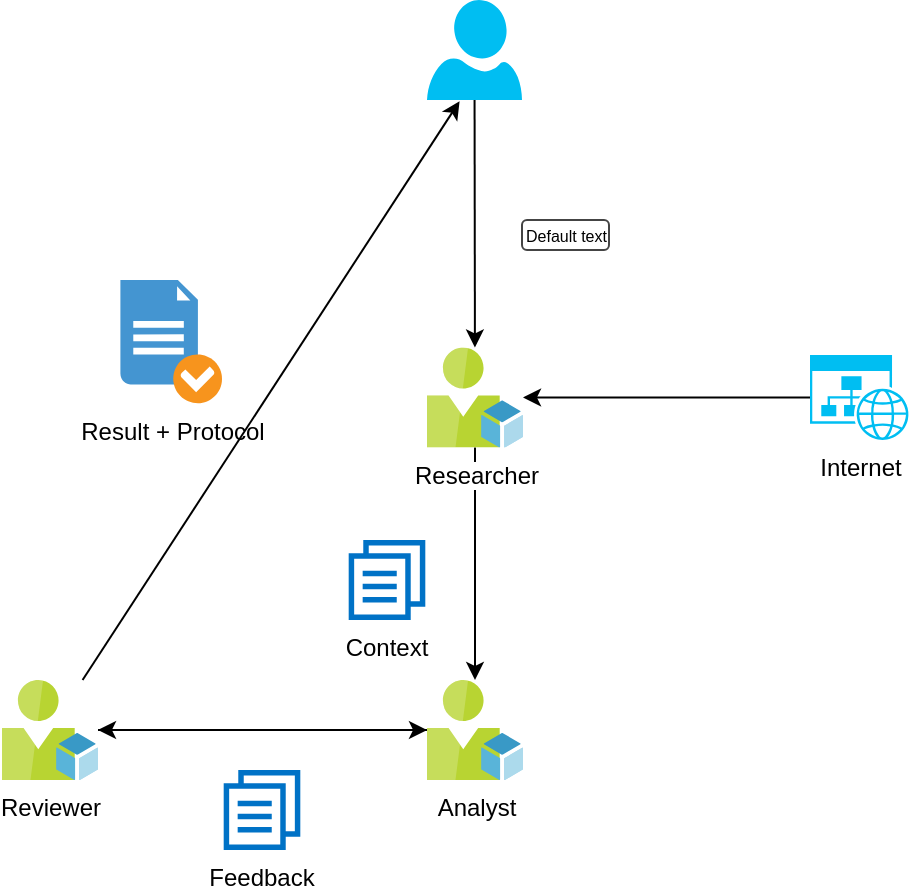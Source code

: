<mxfile>
    <diagram id="9NuafYvPy7jlew72bCPN" name="Page-1">
        <mxGraphModel dx="1641" dy="767" grid="1" gridSize="10" guides="1" tooltips="1" connect="1" arrows="1" fold="1" page="1" pageScale="1" pageWidth="827" pageHeight="1169" math="0" shadow="0">
            <root>
                <mxCell id="0"/>
                <mxCell id="1" parent="0"/>
                <mxCell id="2" value="Default text" style="strokeWidth=1;html=1;shadow=0;dashed=0;shape=mxgraph.ios.iTextInput;strokeColor=#444444;buttonText=;fontSize=8;whiteSpace=wrap;align=left;" vertex="1" parent="1">
                    <mxGeometry x="220" y="290" width="43.5" height="15" as="geometry"/>
                </mxCell>
                <mxCell id="6" style="edgeStyle=none;html=1;" edge="1" parent="1" source="3" target="4">
                    <mxGeometry relative="1" as="geometry"/>
                </mxCell>
                <mxCell id="3" value="" style="verticalLabelPosition=bottom;html=1;verticalAlign=top;align=center;strokeColor=none;fillColor=#00BEF2;shape=mxgraph.azure.user;" vertex="1" parent="1">
                    <mxGeometry x="172.5" y="180" width="47.5" height="50" as="geometry"/>
                </mxCell>
                <mxCell id="11" style="edgeStyle=none;html=1;" edge="1" parent="1" source="4" target="9">
                    <mxGeometry relative="1" as="geometry"/>
                </mxCell>
                <mxCell id="4" value="Researcher" style="sketch=0;aspect=fixed;html=1;points=[];align=center;image;fontSize=12;image=img/lib/mscae/User_Resource.svg;" vertex="1" parent="1">
                    <mxGeometry x="172.5" y="353.75" width="48" height="50" as="geometry"/>
                </mxCell>
                <mxCell id="8" style="edgeStyle=none;html=1;" edge="1" parent="1" source="5" target="4">
                    <mxGeometry relative="1" as="geometry"/>
                </mxCell>
                <mxCell id="5" value="Internet" style="verticalLabelPosition=bottom;html=1;verticalAlign=top;align=center;strokeColor=none;fillColor=#00BEF2;shape=mxgraph.azure.website_generic;pointerEvents=1;" vertex="1" parent="1">
                    <mxGeometry x="364" y="357.5" width="50" height="42.5" as="geometry"/>
                </mxCell>
                <mxCell id="14" style="edgeStyle=none;html=1;" edge="1" parent="1" source="9" target="12">
                    <mxGeometry relative="1" as="geometry"/>
                </mxCell>
                <mxCell id="9" value="Analyst" style="sketch=0;aspect=fixed;html=1;points=[];align=center;image;fontSize=12;image=img/lib/mscae/User_Resource.svg;" vertex="1" parent="1">
                    <mxGeometry x="172.5" y="520" width="48" height="50" as="geometry"/>
                </mxCell>
                <mxCell id="10" value="Context" style="shape=image;verticalLabelPosition=bottom;verticalAlign=top;imageAspect=1;aspect=fixed;image=data:image/svg+xml,PHN2ZyB4bWxucz0iaHR0cDovL3d3dy53My5vcmcvMjAwMC9zdmciIHZpZXdCb3g9IjAgMCAxNC4wMiAxNC42MzkiPjxwYXRoIGZpbGw9Im5vbmUiIHN0cm9rZT0iIzAwNzJjNiIgc3Ryb2tlLW1pdGVybGltaXQ9IjEwIiBkPSJNMy4xNjkuNUgxMy41MnYxMS4yMjVIMy4xNjl6Ii8+PHBhdGggZmlsbD0iI2ZmZiIgc3Ryb2tlPSIjMDA3MmM2IiBzdHJva2UtbWl0ZXJsaW1pdD0iMTAiIGQ9Ik0uNSAyLjkxNGgxMC4zNTF2MTEuMjI1SC41eiIvPjxwYXRoIGZpbGw9Im5vbmUiIHN0cm9rZT0iIzAwNzJjNiIgc3Ryb2tlLW1pdGVybGltaXQ9IjEwIiBkPSJNMi41NTcgNi4xMTNoNi4yMzdNMi41NTcgOC41MjdoNi4yMzdNMi41NTcgMTAuOTRoNi4yMzciLz48L3N2Zz4=;" vertex="1" parent="1">
                    <mxGeometry x="132.5" y="450" width="40" height="40" as="geometry"/>
                </mxCell>
                <mxCell id="16" style="edgeStyle=none;html=1;" edge="1" parent="1" source="12" target="9">
                    <mxGeometry relative="1" as="geometry"/>
                </mxCell>
                <mxCell id="19" style="edgeStyle=none;html=1;entryX=0.343;entryY=1.012;entryDx=0;entryDy=0;entryPerimeter=0;" edge="1" parent="1" source="12" target="3">
                    <mxGeometry relative="1" as="geometry"/>
                </mxCell>
                <mxCell id="12" value="Reviewer" style="sketch=0;aspect=fixed;html=1;points=[];align=center;image;fontSize=12;image=img/lib/mscae/User_Resource.svg;" vertex="1" parent="1">
                    <mxGeometry x="-40" y="520" width="48" height="50" as="geometry"/>
                </mxCell>
                <mxCell id="17" value="Feedback&#10;" style="shape=image;verticalLabelPosition=bottom;verticalAlign=top;imageAspect=1;aspect=fixed;image=data:image/svg+xml,PHN2ZyB4bWxucz0iaHR0cDovL3d3dy53My5vcmcvMjAwMC9zdmciIHZpZXdCb3g9IjAgMCAxNC4wMiAxNC42MzkiPjxwYXRoIGZpbGw9Im5vbmUiIHN0cm9rZT0iIzAwNzJjNiIgc3Ryb2tlLW1pdGVybGltaXQ9IjEwIiBkPSJNMy4xNjkuNUgxMy41MnYxMS4yMjVIMy4xNjl6Ii8+PHBhdGggZmlsbD0iI2ZmZiIgc3Ryb2tlPSIjMDA3MmM2IiBzdHJva2UtbWl0ZXJsaW1pdD0iMTAiIGQ9Ik0uNSAyLjkxNGgxMC4zNTF2MTEuMjI1SC41eiIvPjxwYXRoIGZpbGw9Im5vbmUiIHN0cm9rZT0iIzAwNzJjNiIgc3Ryb2tlLW1pdGVybGltaXQ9IjEwIiBkPSJNMi41NTcgNi4xMTNoNi4yMzdNMi41NTcgOC41MjdoNi4yMzdNMi41NTcgMTAuOTRoNi4yMzciLz48L3N2Zz4=;" vertex="1" parent="1">
                    <mxGeometry x="70" y="565" width="40" height="40" as="geometry"/>
                </mxCell>
                <mxCell id="18" value="Result + Protocol" style="shadow=0;dashed=0;html=1;strokeColor=none;fillColor=#4495D1;labelPosition=center;verticalLabelPosition=bottom;verticalAlign=top;align=center;outlineConnect=0;shape=mxgraph.veeam.checked_doc;" vertex="1" parent="1">
                    <mxGeometry x="19.2" y="320" width="50.8" height="61.6" as="geometry"/>
                </mxCell>
            </root>
        </mxGraphModel>
    </diagram>
</mxfile>
